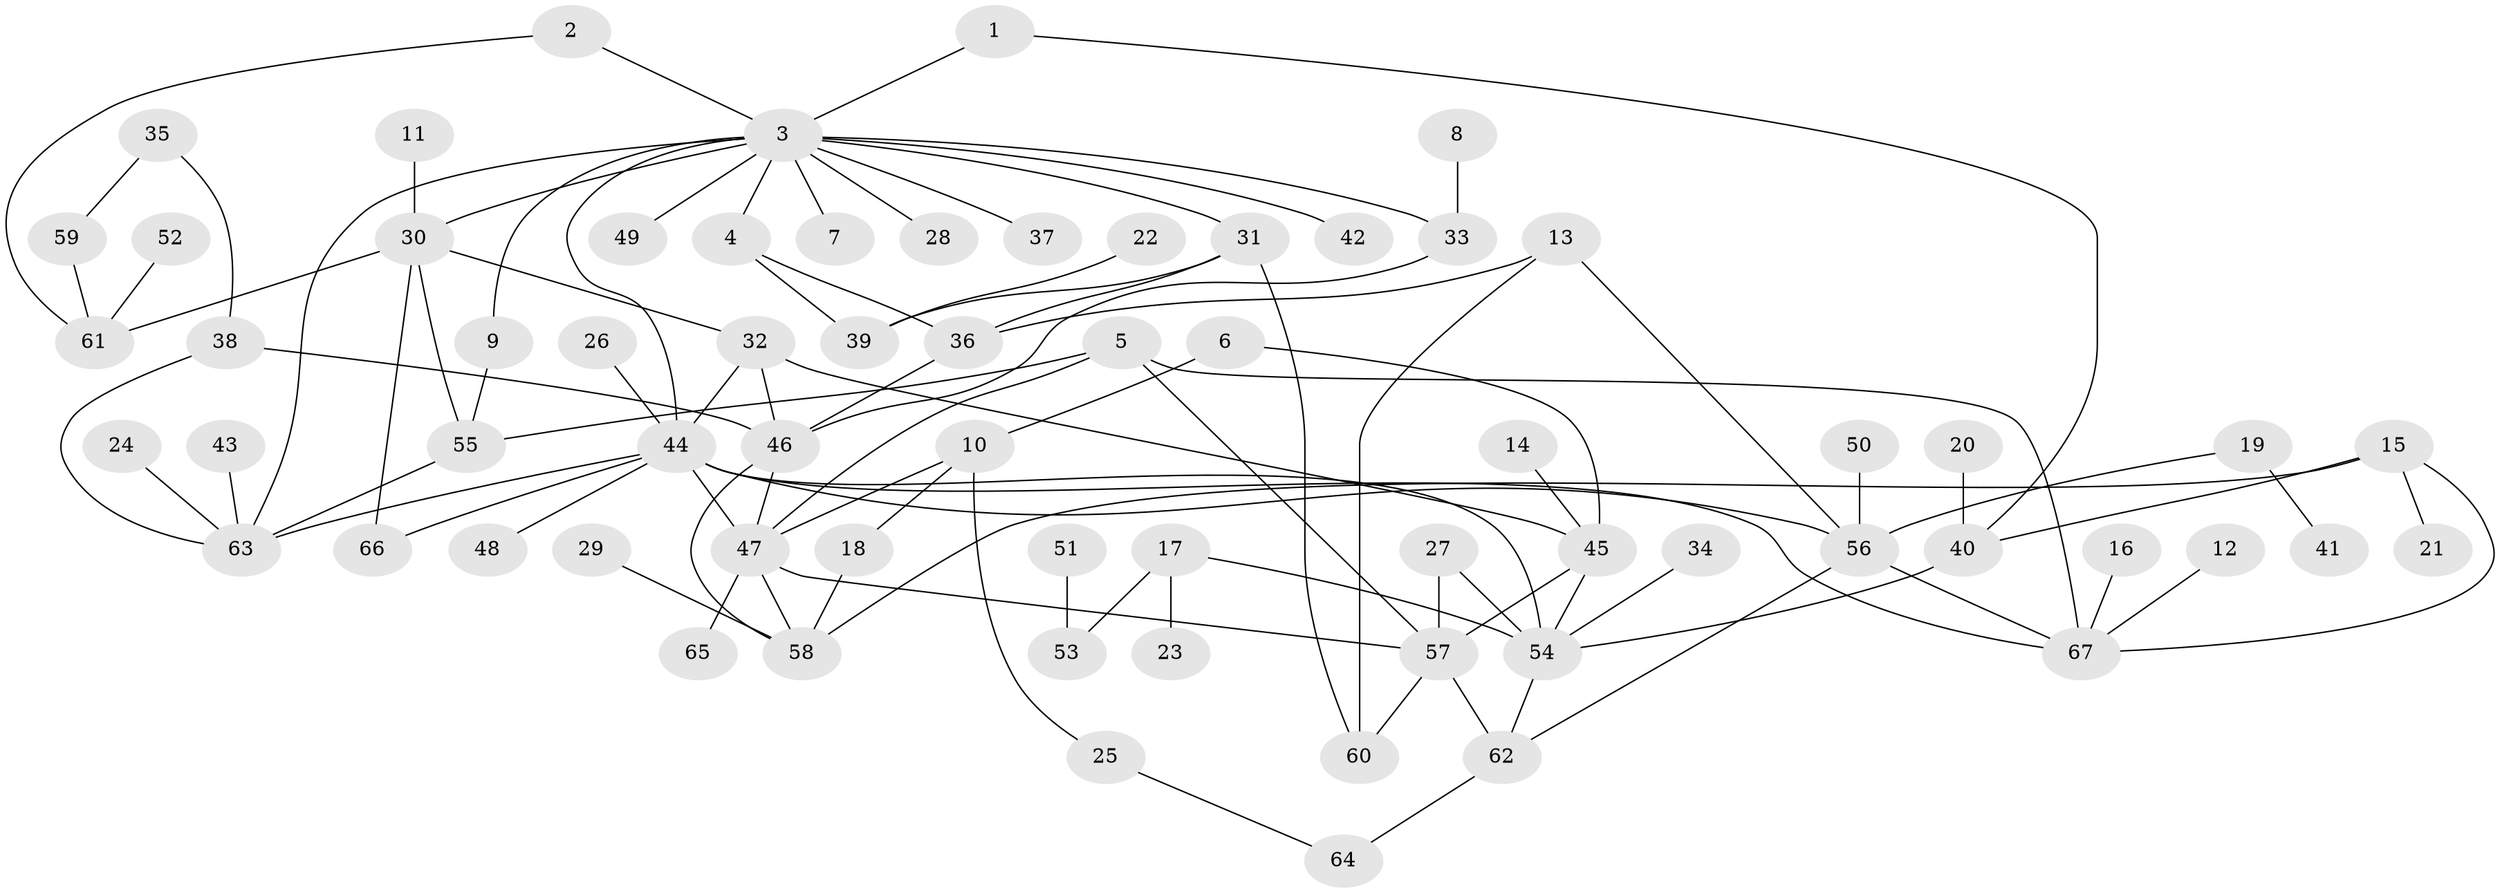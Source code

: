 // original degree distribution, {9: 0.007462686567164179, 2: 0.30597014925373134, 6: 0.029850746268656716, 4: 0.1044776119402985, 8: 0.007462686567164179, 7: 0.022388059701492536, 3: 0.19402985074626866, 5: 0.022388059701492536, 1: 0.30597014925373134}
// Generated by graph-tools (version 1.1) at 2025/49/03/09/25 03:49:20]
// undirected, 67 vertices, 98 edges
graph export_dot {
graph [start="1"]
  node [color=gray90,style=filled];
  1;
  2;
  3;
  4;
  5;
  6;
  7;
  8;
  9;
  10;
  11;
  12;
  13;
  14;
  15;
  16;
  17;
  18;
  19;
  20;
  21;
  22;
  23;
  24;
  25;
  26;
  27;
  28;
  29;
  30;
  31;
  32;
  33;
  34;
  35;
  36;
  37;
  38;
  39;
  40;
  41;
  42;
  43;
  44;
  45;
  46;
  47;
  48;
  49;
  50;
  51;
  52;
  53;
  54;
  55;
  56;
  57;
  58;
  59;
  60;
  61;
  62;
  63;
  64;
  65;
  66;
  67;
  1 -- 3 [weight=1.0];
  1 -- 40 [weight=1.0];
  2 -- 3 [weight=1.0];
  2 -- 61 [weight=1.0];
  3 -- 4 [weight=1.0];
  3 -- 7 [weight=1.0];
  3 -- 9 [weight=1.0];
  3 -- 28 [weight=1.0];
  3 -- 30 [weight=1.0];
  3 -- 31 [weight=1.0];
  3 -- 33 [weight=1.0];
  3 -- 37 [weight=1.0];
  3 -- 42 [weight=1.0];
  3 -- 44 [weight=1.0];
  3 -- 49 [weight=1.0];
  3 -- 63 [weight=1.0];
  4 -- 36 [weight=1.0];
  4 -- 39 [weight=1.0];
  5 -- 47 [weight=1.0];
  5 -- 55 [weight=1.0];
  5 -- 57 [weight=1.0];
  5 -- 67 [weight=1.0];
  6 -- 10 [weight=1.0];
  6 -- 45 [weight=1.0];
  8 -- 33 [weight=1.0];
  9 -- 55 [weight=1.0];
  10 -- 18 [weight=1.0];
  10 -- 25 [weight=1.0];
  10 -- 47 [weight=1.0];
  11 -- 30 [weight=1.0];
  12 -- 67 [weight=1.0];
  13 -- 36 [weight=1.0];
  13 -- 56 [weight=1.0];
  13 -- 60 [weight=1.0];
  14 -- 45 [weight=1.0];
  15 -- 21 [weight=1.0];
  15 -- 40 [weight=1.0];
  15 -- 58 [weight=1.0];
  15 -- 67 [weight=1.0];
  16 -- 67 [weight=1.0];
  17 -- 23 [weight=1.0];
  17 -- 53 [weight=1.0];
  17 -- 54 [weight=1.0];
  18 -- 58 [weight=1.0];
  19 -- 41 [weight=1.0];
  19 -- 56 [weight=1.0];
  20 -- 40 [weight=1.0];
  22 -- 39 [weight=1.0];
  24 -- 63 [weight=1.0];
  25 -- 64 [weight=1.0];
  26 -- 44 [weight=1.0];
  27 -- 54 [weight=1.0];
  27 -- 57 [weight=1.0];
  29 -- 58 [weight=1.0];
  30 -- 32 [weight=1.0];
  30 -- 55 [weight=1.0];
  30 -- 61 [weight=1.0];
  30 -- 66 [weight=1.0];
  31 -- 36 [weight=1.0];
  31 -- 39 [weight=1.0];
  31 -- 60 [weight=1.0];
  32 -- 44 [weight=1.0];
  32 -- 45 [weight=1.0];
  32 -- 46 [weight=1.0];
  33 -- 46 [weight=1.0];
  34 -- 54 [weight=1.0];
  35 -- 38 [weight=1.0];
  35 -- 59 [weight=1.0];
  36 -- 46 [weight=1.0];
  38 -- 46 [weight=1.0];
  38 -- 63 [weight=1.0];
  40 -- 54 [weight=1.0];
  43 -- 63 [weight=1.0];
  44 -- 47 [weight=1.0];
  44 -- 48 [weight=1.0];
  44 -- 54 [weight=1.0];
  44 -- 56 [weight=2.0];
  44 -- 63 [weight=1.0];
  44 -- 66 [weight=1.0];
  44 -- 67 [weight=1.0];
  45 -- 54 [weight=1.0];
  45 -- 57 [weight=1.0];
  46 -- 47 [weight=1.0];
  46 -- 58 [weight=1.0];
  47 -- 57 [weight=1.0];
  47 -- 58 [weight=1.0];
  47 -- 65 [weight=1.0];
  50 -- 56 [weight=1.0];
  51 -- 53 [weight=1.0];
  52 -- 61 [weight=1.0];
  54 -- 62 [weight=1.0];
  55 -- 63 [weight=1.0];
  56 -- 62 [weight=1.0];
  56 -- 67 [weight=1.0];
  57 -- 60 [weight=1.0];
  57 -- 62 [weight=1.0];
  59 -- 61 [weight=1.0];
  62 -- 64 [weight=1.0];
}
